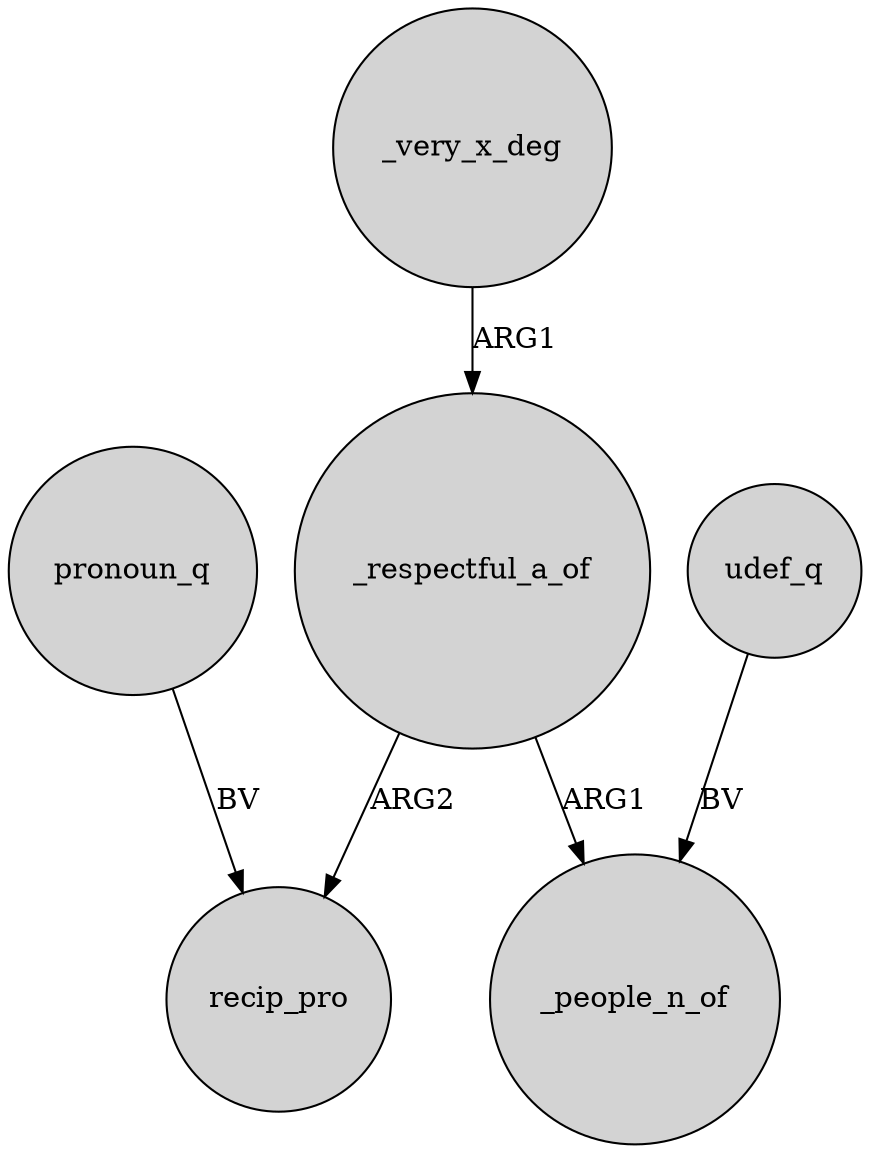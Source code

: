 digraph {
	node [shape=circle style=filled]
	pronoun_q -> recip_pro [label=BV]
	_very_x_deg -> _respectful_a_of [label=ARG1]
	_respectful_a_of -> recip_pro [label=ARG2]
	_respectful_a_of -> _people_n_of [label=ARG1]
	udef_q -> _people_n_of [label=BV]
}
